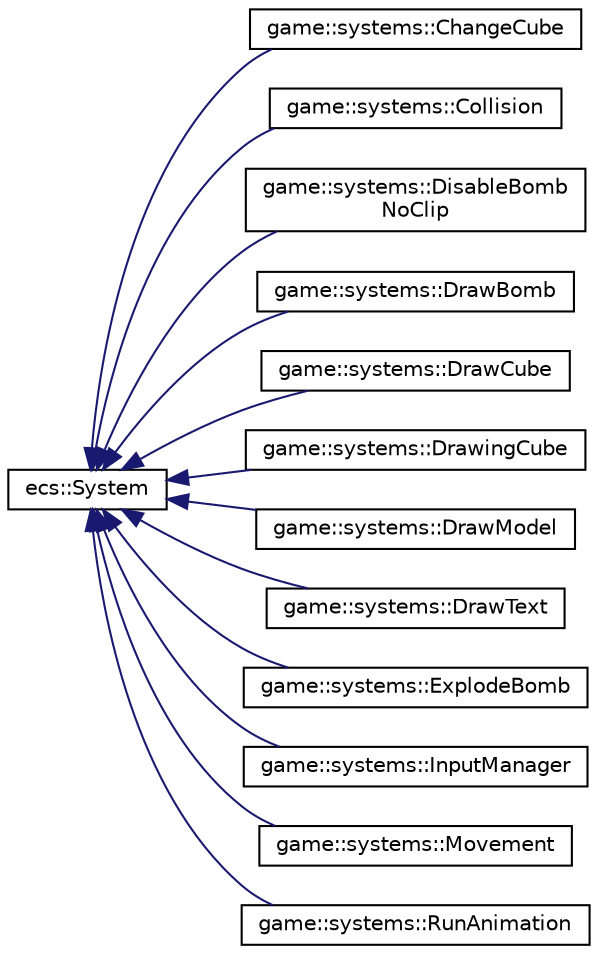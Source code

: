 digraph "Graphical Class Hierarchy"
{
 // LATEX_PDF_SIZE
  edge [fontname="Helvetica",fontsize="10",labelfontname="Helvetica",labelfontsize="10"];
  node [fontname="Helvetica",fontsize="10",shape=record];
  rankdir="LR";
  Node0 [label="ecs::System",height=0.2,width=0.4,color="black", fillcolor="white", style="filled",URL="$classecs_1_1_system.html",tooltip="The base system type, all systems must inherit from System."];
  Node0 -> Node1 [dir="back",color="midnightblue",fontsize="10",style="solid",fontname="Helvetica"];
  Node1 [label="game::systems::ChangeCube",height=0.2,width=0.4,color="black", fillcolor="white", style="filled",URL="$structgame_1_1systems_1_1_change_cube.html",tooltip="ChangeCube system."];
  Node0 -> Node2 [dir="back",color="midnightblue",fontsize="10",style="solid",fontname="Helvetica"];
  Node2 [label="game::systems::Collision",height=0.2,width=0.4,color="black", fillcolor="white", style="filled",URL="$structgame_1_1systems_1_1_collision.html",tooltip="Collisions resolver system."];
  Node0 -> Node3 [dir="back",color="midnightblue",fontsize="10",style="solid",fontname="Helvetica"];
  Node3 [label="game::systems::DisableBomb\lNoClip",height=0.2,width=0.4,color="black", fillcolor="white", style="filled",URL="$structgame_1_1systems_1_1_disable_bomb_no_clip.html",tooltip="Disables the bomb no clip when the player walk off of the bomb position."];
  Node0 -> Node4 [dir="back",color="midnightblue",fontsize="10",style="solid",fontname="Helvetica"];
  Node4 [label="game::systems::DrawBomb",height=0.2,width=0.4,color="black", fillcolor="white", style="filled",URL="$structgame_1_1systems_1_1_draw_bomb.html",tooltip="Draw bomb system."];
  Node0 -> Node5 [dir="back",color="midnightblue",fontsize="10",style="solid",fontname="Helvetica"];
  Node5 [label="game::systems::DrawCube",height=0.2,width=0.4,color="black", fillcolor="white", style="filled",URL="$structgame_1_1systems_1_1_draw_cube.html",tooltip=" "];
  Node0 -> Node6 [dir="back",color="midnightblue",fontsize="10",style="solid",fontname="Helvetica"];
  Node6 [label="game::systems::DrawingCube",height=0.2,width=0.4,color="black", fillcolor="white", style="filled",URL="$structgame_1_1systems_1_1_drawing_cube.html",tooltip="Drawing cube system."];
  Node0 -> Node7 [dir="back",color="midnightblue",fontsize="10",style="solid",fontname="Helvetica"];
  Node7 [label="game::systems::DrawModel",height=0.2,width=0.4,color="black", fillcolor="white", style="filled",URL="$structgame_1_1systems_1_1_draw_model.html",tooltip=" "];
  Node0 -> Node8 [dir="back",color="midnightblue",fontsize="10",style="solid",fontname="Helvetica"];
  Node8 [label="game::systems::DrawText",height=0.2,width=0.4,color="black", fillcolor="white", style="filled",URL="$structgame_1_1systems_1_1_draw_text.html",tooltip="Draw text system."];
  Node0 -> Node9 [dir="back",color="midnightblue",fontsize="10",style="solid",fontname="Helvetica"];
  Node9 [label="game::systems::ExplodeBomb",height=0.2,width=0.4,color="black", fillcolor="white", style="filled",URL="$structgame_1_1systems_1_1_explode_bomb.html",tooltip="Explode bomb system."];
  Node0 -> Node10 [dir="back",color="midnightblue",fontsize="10",style="solid",fontname="Helvetica"];
  Node10 [label="game::systems::InputManager",height=0.2,width=0.4,color="black", fillcolor="white", style="filled",URL="$structgame_1_1systems_1_1_input_manager.html",tooltip="System managing all the users inputs."];
  Node0 -> Node11 [dir="back",color="midnightblue",fontsize="10",style="solid",fontname="Helvetica"];
  Node11 [label="game::systems::Movement",height=0.2,width=0.4,color="black", fillcolor="white", style="filled",URL="$structgame_1_1systems_1_1_movement.html",tooltip="Movement system."];
  Node0 -> Node12 [dir="back",color="midnightblue",fontsize="10",style="solid",fontname="Helvetica"];
  Node12 [label="game::systems::RunAnimation",height=0.2,width=0.4,color="black", fillcolor="white", style="filled",URL="$structgame_1_1systems_1_1_run_animation.html",tooltip=" "];
}
